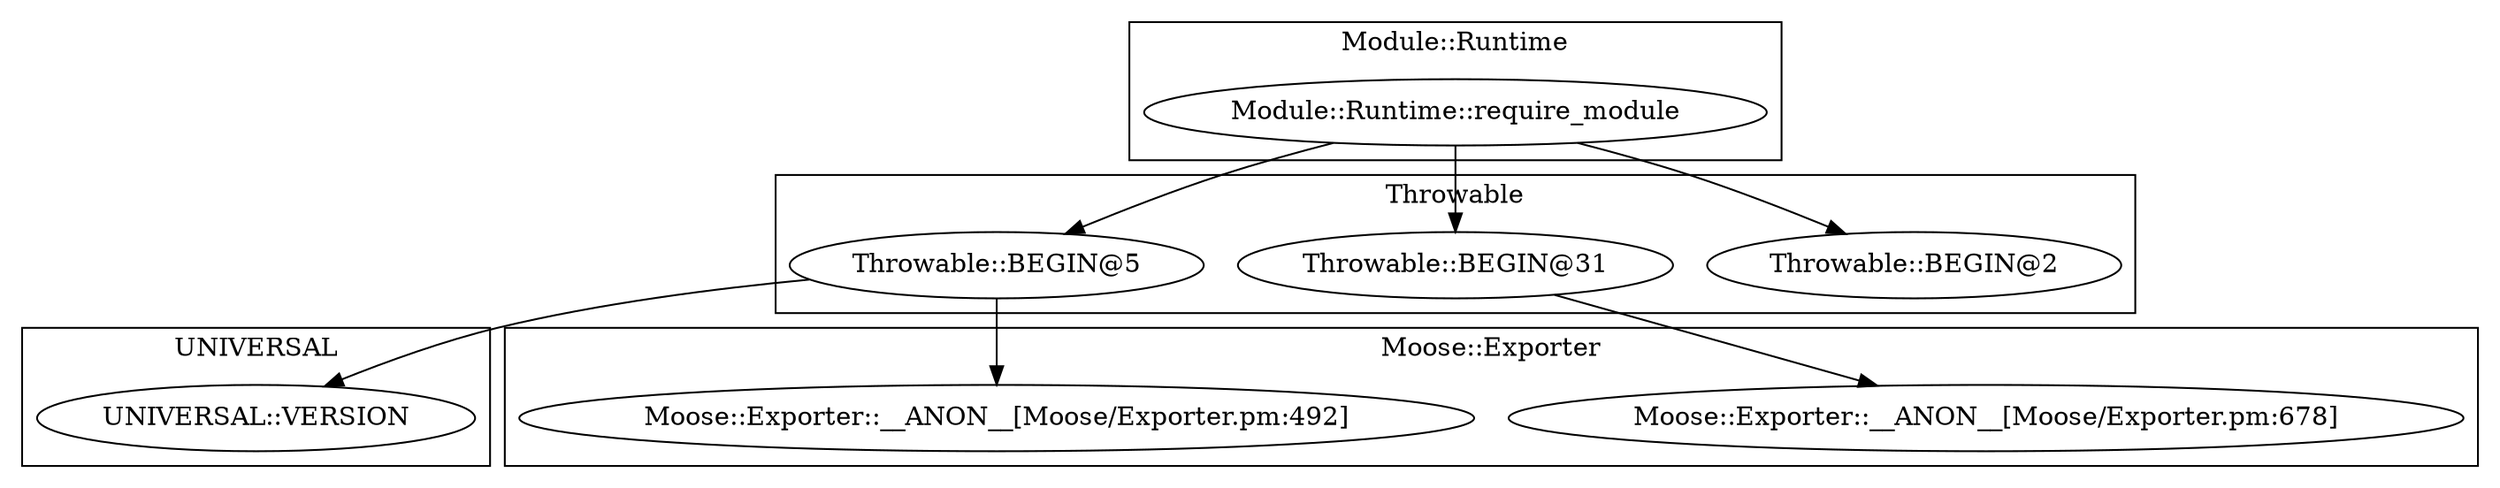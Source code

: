 digraph {
graph [overlap=false]
subgraph cluster_Throwable {
	label="Throwable";
	"Throwable::BEGIN@2";
	"Throwable::BEGIN@5";
	"Throwable::BEGIN@31";
}
subgraph cluster_UNIVERSAL {
	label="UNIVERSAL";
	"UNIVERSAL::VERSION";
}
subgraph cluster_Module_Runtime {
	label="Module::Runtime";
	"Module::Runtime::require_module";
}
subgraph cluster_Moose_Exporter {
	label="Moose::Exporter";
	"Moose::Exporter::__ANON__[Moose/Exporter.pm:492]";
	"Moose::Exporter::__ANON__[Moose/Exporter.pm:678]";
}
"Module::Runtime::require_module" -> "Throwable::BEGIN@5";
"Throwable::BEGIN@31" -> "Moose::Exporter::__ANON__[Moose/Exporter.pm:678]";
"Throwable::BEGIN@5" -> "Moose::Exporter::__ANON__[Moose/Exporter.pm:492]";
"Module::Runtime::require_module" -> "Throwable::BEGIN@31";
"Module::Runtime::require_module" -> "Throwable::BEGIN@2";
"Throwable::BEGIN@5" -> "UNIVERSAL::VERSION";
}
